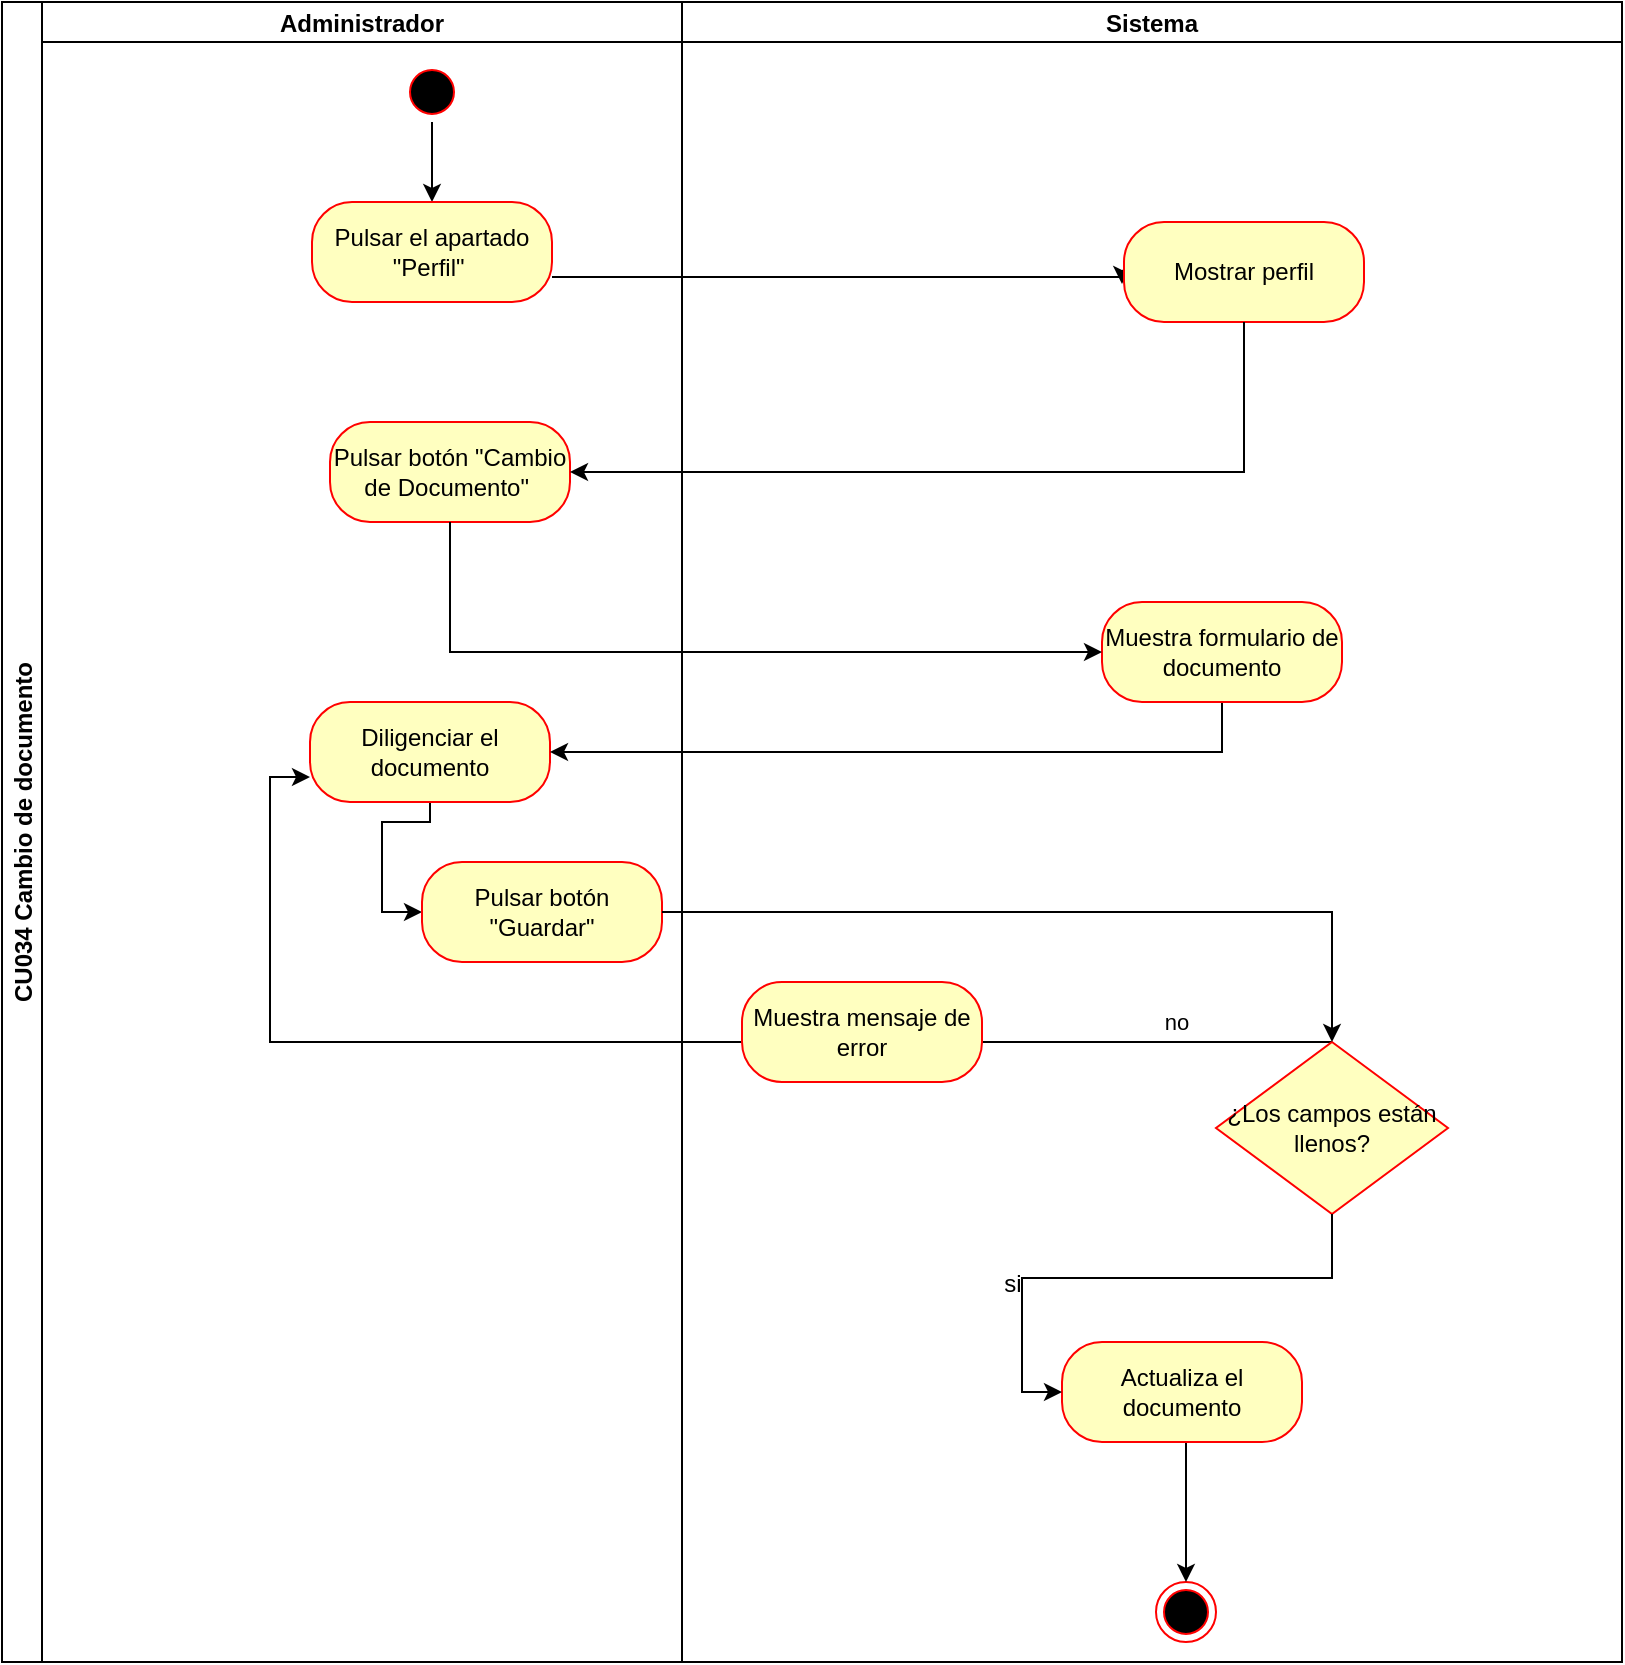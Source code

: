 <mxfile version="27.1.6">
  <diagram name="Página-1" id="jci4QsL0_wLxANuexTLU">
    <mxGraphModel grid="1" page="1" gridSize="10" guides="1" tooltips="1" connect="1" arrows="1" fold="1" pageScale="1" pageWidth="827" pageHeight="1169" math="0" shadow="0">
      <root>
        <mxCell id="0" />
        <mxCell id="1" parent="0" />
        <mxCell id="IxMScBpadhmAz_A5qoVI-1" value="CU034 Cambio de documento" style="swimlane;childLayout=stackLayout;resizeParent=1;resizeParentMax=0;startSize=20;horizontal=0;horizontalStack=1;" vertex="1" parent="1">
          <mxGeometry x="250" y="60" width="810" height="830" as="geometry">
            <mxRectangle x="200" y="80" width="40" height="50" as="alternateBounds" />
          </mxGeometry>
        </mxCell>
        <mxCell id="IxMScBpadhmAz_A5qoVI-4" value="Administrador" style="swimlane;startSize=20;" vertex="1" parent="IxMScBpadhmAz_A5qoVI-1">
          <mxGeometry x="20" width="320" height="830" as="geometry" />
        </mxCell>
        <mxCell id="IxMScBpadhmAz_A5qoVI-94" style="edgeStyle=orthogonalEdgeStyle;rounded=0;orthogonalLoop=1;jettySize=auto;html=1;exitX=0.5;exitY=1;exitDx=0;exitDy=0;entryX=0.5;entryY=0;entryDx=0;entryDy=0;" edge="1" parent="IxMScBpadhmAz_A5qoVI-4" source="IxMScBpadhmAz_A5qoVI-5" target="IxMScBpadhmAz_A5qoVI-93">
          <mxGeometry relative="1" as="geometry" />
        </mxCell>
        <mxCell id="IxMScBpadhmAz_A5qoVI-5" value="" style="ellipse;html=1;shape=startState;fillColor=#000000;strokeColor=#ff0000;fillStyle=auto;" vertex="1" parent="IxMScBpadhmAz_A5qoVI-4">
          <mxGeometry x="180" y="30" width="30" height="30" as="geometry" />
        </mxCell>
        <mxCell id="IxMScBpadhmAz_A5qoVI-95" style="edgeStyle=orthogonalEdgeStyle;rounded=0;orthogonalLoop=1;jettySize=auto;html=1;exitX=1;exitY=0.75;exitDx=0;exitDy=0;" edge="1" parent="IxMScBpadhmAz_A5qoVI-4" source="IxMScBpadhmAz_A5qoVI-93">
          <mxGeometry relative="1" as="geometry">
            <mxPoint x="540" y="141" as="targetPoint" />
            <Array as="points">
              <mxPoint x="540" y="138" />
            </Array>
          </mxGeometry>
        </mxCell>
        <mxCell id="IxMScBpadhmAz_A5qoVI-93" value="&lt;font style=&quot;vertical-align: inherit;&quot;&gt;&lt;font style=&quot;vertical-align: inherit;&quot;&gt;&lt;font style=&quot;vertical-align: inherit;&quot;&gt;&lt;font style=&quot;vertical-align: inherit;&quot;&gt;Pulsar el apartado &quot;Perfil&quot;&amp;nbsp;&lt;/font&gt;&lt;/font&gt;&lt;/font&gt;&lt;/font&gt;" style="rounded=1;whiteSpace=wrap;html=1;arcSize=40;fontColor=#000000;fillColor=#ffffc0;strokeColor=#ff0000;" vertex="1" parent="IxMScBpadhmAz_A5qoVI-4">
          <mxGeometry x="135" y="100" width="120" height="50" as="geometry" />
        </mxCell>
        <mxCell id="Y6wh2UXnSfYGxNtZu5RI-1" value="&lt;font style=&quot;vertical-align: inherit;&quot;&gt;&lt;font style=&quot;vertical-align: inherit;&quot;&gt;&lt;font style=&quot;vertical-align: inherit;&quot;&gt;&lt;font style=&quot;vertical-align: inherit;&quot;&gt;Pulsar botón &quot;Cambio de Documento&quot;&amp;nbsp;&lt;/font&gt;&lt;/font&gt;&lt;/font&gt;&lt;/font&gt;" style="rounded=1;whiteSpace=wrap;html=1;arcSize=40;fontColor=#000000;fillColor=#ffffc0;strokeColor=#ff0000;" vertex="1" parent="IxMScBpadhmAz_A5qoVI-4">
          <mxGeometry x="144" y="210" width="120" height="50" as="geometry" />
        </mxCell>
        <mxCell id="IxMScBpadhmAz_A5qoVI-17" value="Sistema" style="swimlane;startSize=20;" vertex="1" parent="IxMScBpadhmAz_A5qoVI-1">
          <mxGeometry x="340" width="470" height="830" as="geometry" />
        </mxCell>
        <mxCell id="IxMScBpadhmAz_A5qoVI-96" value="Mostrar perfil" style="rounded=1;whiteSpace=wrap;html=1;arcSize=40;fontColor=#000000;fillColor=#ffffc0;strokeColor=#ff0000;" vertex="1" parent="IxMScBpadhmAz_A5qoVI-17">
          <mxGeometry x="221" y="110" width="120" height="50" as="geometry" />
        </mxCell>
        <mxCell id="IxMScBpadhmAz_A5qoVI-117" style="edgeStyle=orthogonalEdgeStyle;rounded=0;orthogonalLoop=1;jettySize=auto;html=1;exitX=0.5;exitY=1;exitDx=0;exitDy=0;entryX=0;entryY=0.5;entryDx=0;entryDy=0;" edge="1" parent="IxMScBpadhmAz_A5qoVI-17" source="IxMScBpadhmAz_A5qoVI-97" target="IxMScBpadhmAz_A5qoVI-102">
          <mxGeometry relative="1" as="geometry">
            <Array as="points">
              <mxPoint x="-126" y="410" />
              <mxPoint x="-150" y="410" />
              <mxPoint x="-150" y="455" />
            </Array>
          </mxGeometry>
        </mxCell>
        <mxCell id="IxMScBpadhmAz_A5qoVI-97" value="Diligenciar el documento" style="rounded=1;whiteSpace=wrap;html=1;arcSize=40;fontColor=#000000;fillColor=#ffffc0;strokeColor=#ff0000;" vertex="1" parent="IxMScBpadhmAz_A5qoVI-17">
          <mxGeometry x="-186" y="350" width="120" height="50" as="geometry" />
        </mxCell>
        <mxCell id="IxMScBpadhmAz_A5qoVI-102" value="Pulsar botón &quot;Guardar&quot;" style="rounded=1;whiteSpace=wrap;html=1;arcSize=40;fontColor=#000000;fillColor=#ffffc0;strokeColor=#ff0000;" vertex="1" parent="IxMScBpadhmAz_A5qoVI-17">
          <mxGeometry x="-130" y="430" width="120" height="50" as="geometry" />
        </mxCell>
        <mxCell id="IxMScBpadhmAz_A5qoVI-112" style="edgeStyle=orthogonalEdgeStyle;rounded=0;orthogonalLoop=1;jettySize=auto;html=1;exitX=0.5;exitY=0;exitDx=0;exitDy=0;entryX=0;entryY=0.75;entryDx=0;entryDy=0;" edge="1" parent="IxMScBpadhmAz_A5qoVI-17" source="IxMScBpadhmAz_A5qoVI-32" target="IxMScBpadhmAz_A5qoVI-97">
          <mxGeometry relative="1" as="geometry">
            <Array as="points">
              <mxPoint x="179" y="520" />
              <mxPoint x="-206" y="520" />
              <mxPoint x="-206" y="387" />
            </Array>
          </mxGeometry>
        </mxCell>
        <mxCell id="IxMScBpadhmAz_A5qoVI-115" value="no" style="edgeLabel;html=1;align=center;verticalAlign=middle;resizable=0;points=[];" vertex="1" connectable="0" parent="IxMScBpadhmAz_A5qoVI-112">
          <mxGeometry x="-0.208" relative="1" as="geometry">
            <mxPoint x="192" y="-10" as="offset" />
          </mxGeometry>
        </mxCell>
        <mxCell id="IxMScBpadhmAz_A5qoVI-19" value="" style="ellipse;html=1;shape=endState;fillColor=#000000;strokeColor=#ff0000;" vertex="1" parent="IxMScBpadhmAz_A5qoVI-17">
          <mxGeometry x="237" y="790" width="30" height="30" as="geometry" />
        </mxCell>
        <mxCell id="IxMScBpadhmAz_A5qoVI-20" style="edgeStyle=orthogonalEdgeStyle;rounded=0;orthogonalLoop=1;jettySize=auto;html=1;exitX=0.5;exitY=1;exitDx=0;exitDy=0;" edge="1" parent="IxMScBpadhmAz_A5qoVI-17">
          <mxGeometry relative="1" as="geometry">
            <mxPoint x="86" y="510" as="sourcePoint" />
            <mxPoint x="86" y="510" as="targetPoint" />
          </mxGeometry>
        </mxCell>
        <mxCell id="IxMScBpadhmAz_A5qoVI-32" value="¿Los campos están llenos?" style="rhombus;whiteSpace=wrap;html=1;fontColor=#000000;fillColor=#ffffc0;strokeColor=#ff0000;" vertex="1" parent="IxMScBpadhmAz_A5qoVI-17">
          <mxGeometry x="267" y="520" width="116" height="86" as="geometry" />
        </mxCell>
        <mxCell id="IxMScBpadhmAz_A5qoVI-122" style="edgeStyle=orthogonalEdgeStyle;rounded=0;orthogonalLoop=1;jettySize=auto;html=1;exitX=0.5;exitY=1;exitDx=0;exitDy=0;entryX=0.5;entryY=0;entryDx=0;entryDy=0;" edge="1" parent="IxMScBpadhmAz_A5qoVI-17" source="IxMScBpadhmAz_A5qoVI-104" target="IxMScBpadhmAz_A5qoVI-19">
          <mxGeometry relative="1" as="geometry">
            <Array as="points">
              <mxPoint x="252" y="720" />
            </Array>
          </mxGeometry>
        </mxCell>
        <mxCell id="IxMScBpadhmAz_A5qoVI-104" value="Actualiza el documento" style="rounded=1;whiteSpace=wrap;html=1;arcSize=40;fontColor=#000000;fillColor=#ffffc0;strokeColor=#ff0000;" vertex="1" parent="IxMScBpadhmAz_A5qoVI-17">
          <mxGeometry x="190" y="670" width="120" height="50" as="geometry" />
        </mxCell>
        <mxCell id="IxMScBpadhmAz_A5qoVI-107" value="Muestra mensaje de error" style="rounded=1;whiteSpace=wrap;html=1;arcSize=40;fontColor=#000000;fillColor=#ffffc0;strokeColor=#ff0000;" vertex="1" parent="IxMScBpadhmAz_A5qoVI-17">
          <mxGeometry x="30" y="490" width="120" height="50" as="geometry" />
        </mxCell>
        <mxCell id="IxMScBpadhmAz_A5qoVI-106" value="si" style="text;html=1;align=center;verticalAlign=middle;resizable=0;points=[];autosize=1;strokeColor=none;fillColor=none;" vertex="1" parent="IxMScBpadhmAz_A5qoVI-17">
          <mxGeometry x="150" y="626" width="30" height="30" as="geometry" />
        </mxCell>
        <mxCell id="IxMScBpadhmAz_A5qoVI-105" style="edgeStyle=orthogonalEdgeStyle;rounded=0;orthogonalLoop=1;jettySize=auto;html=1;exitX=0.5;exitY=1;exitDx=0;exitDy=0;entryX=0;entryY=0.5;entryDx=0;entryDy=0;" edge="1" parent="IxMScBpadhmAz_A5qoVI-17" source="IxMScBpadhmAz_A5qoVI-32" target="IxMScBpadhmAz_A5qoVI-104">
          <mxGeometry relative="1" as="geometry" />
        </mxCell>
        <mxCell id="IxMScBpadhmAz_A5qoVI-120" style="edgeStyle=orthogonalEdgeStyle;rounded=0;orthogonalLoop=1;jettySize=auto;html=1;exitX=1;exitY=0.5;exitDx=0;exitDy=0;entryX=0.5;entryY=0;entryDx=0;entryDy=0;" edge="1" parent="IxMScBpadhmAz_A5qoVI-17" source="IxMScBpadhmAz_A5qoVI-102" target="IxMScBpadhmAz_A5qoVI-32">
          <mxGeometry relative="1" as="geometry">
            <mxPoint x="221" y="455" as="targetPoint" />
          </mxGeometry>
        </mxCell>
        <mxCell id="Y6wh2UXnSfYGxNtZu5RI-4" style="edgeStyle=orthogonalEdgeStyle;rounded=0;orthogonalLoop=1;jettySize=auto;html=1;entryX=1;entryY=0.5;entryDx=0;entryDy=0;" edge="1" parent="IxMScBpadhmAz_A5qoVI-17" source="Y6wh2UXnSfYGxNtZu5RI-2" target="IxMScBpadhmAz_A5qoVI-97">
          <mxGeometry relative="1" as="geometry">
            <Array as="points">
              <mxPoint x="270" y="375" />
            </Array>
          </mxGeometry>
        </mxCell>
        <mxCell id="Y6wh2UXnSfYGxNtZu5RI-2" value="Muestra formulario de documento" style="rounded=1;whiteSpace=wrap;html=1;arcSize=40;fontColor=#000000;fillColor=#ffffc0;strokeColor=#ff0000;" vertex="1" parent="IxMScBpadhmAz_A5qoVI-17">
          <mxGeometry x="210" y="300" width="120" height="50" as="geometry" />
        </mxCell>
        <mxCell id="IxMScBpadhmAz_A5qoVI-98" style="edgeStyle=orthogonalEdgeStyle;rounded=0;orthogonalLoop=1;jettySize=auto;html=1;exitX=0.5;exitY=1;exitDx=0;exitDy=0;entryX=1;entryY=0.5;entryDx=0;entryDy=0;" edge="1" parent="IxMScBpadhmAz_A5qoVI-1" source="IxMScBpadhmAz_A5qoVI-96" target="Y6wh2UXnSfYGxNtZu5RI-1">
          <mxGeometry relative="1" as="geometry" />
        </mxCell>
        <mxCell id="Y6wh2UXnSfYGxNtZu5RI-3" style="edgeStyle=orthogonalEdgeStyle;rounded=0;orthogonalLoop=1;jettySize=auto;html=1;entryX=0;entryY=0.5;entryDx=0;entryDy=0;" edge="1" parent="IxMScBpadhmAz_A5qoVI-1" source="Y6wh2UXnSfYGxNtZu5RI-1" target="Y6wh2UXnSfYGxNtZu5RI-2">
          <mxGeometry relative="1" as="geometry">
            <Array as="points">
              <mxPoint x="224" y="325" />
            </Array>
          </mxGeometry>
        </mxCell>
      </root>
    </mxGraphModel>
  </diagram>
</mxfile>
